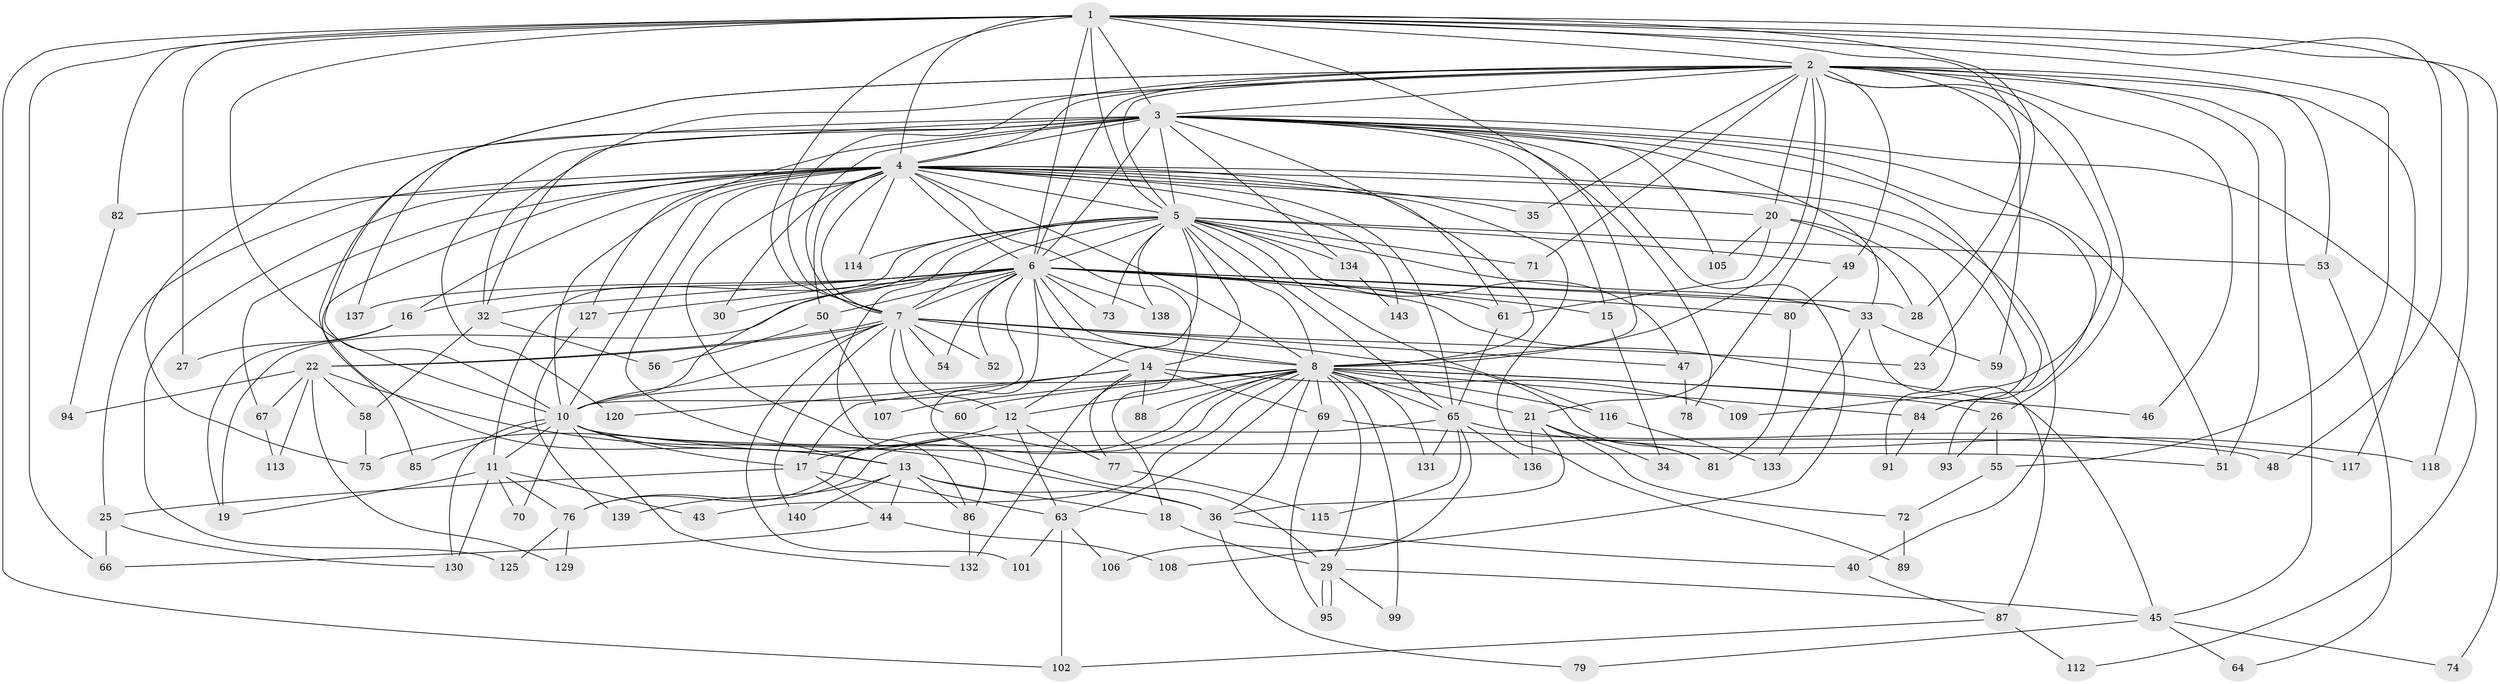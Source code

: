 // Generated by graph-tools (version 1.1) at 2025/51/02/27/25 19:51:48]
// undirected, 111 vertices, 266 edges
graph export_dot {
graph [start="1"]
  node [color=gray90,style=filled];
  1 [super="+42"];
  2 [super="+38"];
  3 [super="+9"];
  4 [super="+24"];
  5 [super="+103"];
  6 [super="+90"];
  7 [super="+110"];
  8 [super="+141"];
  10 [super="+37"];
  11 [super="+41"];
  12;
  13 [super="+142"];
  14 [super="+96"];
  15;
  16;
  17;
  18;
  19;
  20 [super="+111"];
  21 [super="+39"];
  22 [super="+128"];
  23;
  25 [super="+135"];
  26;
  27;
  28 [super="+62"];
  29 [super="+31"];
  30;
  32 [super="+119"];
  33 [super="+57"];
  34;
  35;
  36;
  40;
  43;
  44;
  45 [super="+126"];
  46;
  47;
  48;
  49;
  50;
  51 [super="+97"];
  52;
  53;
  54;
  55;
  56;
  58;
  59;
  60;
  61 [super="+122"];
  63 [super="+124"];
  64;
  65 [super="+83"];
  66 [super="+68"];
  67;
  69 [super="+104"];
  70;
  71;
  72;
  73;
  74;
  75 [super="+100"];
  76 [super="+92"];
  77;
  78;
  79;
  80;
  81 [super="+121"];
  82;
  84 [super="+98"];
  85;
  86 [super="+144"];
  87;
  88;
  89;
  91;
  93;
  94;
  95;
  99;
  101;
  102 [super="+123"];
  105;
  106;
  107;
  108;
  109;
  112;
  113;
  114;
  115;
  116;
  117;
  118;
  120;
  125;
  127;
  129;
  130;
  131;
  132 [super="+145"];
  133;
  134;
  136;
  137;
  138;
  139;
  140;
  143;
  1 -- 2;
  1 -- 3 [weight=2];
  1 -- 4 [weight=2];
  1 -- 5;
  1 -- 6;
  1 -- 7;
  1 -- 8;
  1 -- 10;
  1 -- 23;
  1 -- 27;
  1 -- 48;
  1 -- 55;
  1 -- 66;
  1 -- 74;
  1 -- 82;
  1 -- 118;
  1 -- 28;
  1 -- 102;
  2 -- 3 [weight=2];
  2 -- 4;
  2 -- 5;
  2 -- 6;
  2 -- 7;
  2 -- 8;
  2 -- 10;
  2 -- 13 [weight=2];
  2 -- 20 [weight=2];
  2 -- 21;
  2 -- 26 [weight=2];
  2 -- 32;
  2 -- 35;
  2 -- 45;
  2 -- 46;
  2 -- 49;
  2 -- 51;
  2 -- 53;
  2 -- 59;
  2 -- 71;
  2 -- 117;
  2 -- 109;
  3 -- 4 [weight=3];
  3 -- 5 [weight=2];
  3 -- 6 [weight=3];
  3 -- 7 [weight=2];
  3 -- 8 [weight=2];
  3 -- 10 [weight=2];
  3 -- 84;
  3 -- 93;
  3 -- 108;
  3 -- 112;
  3 -- 137;
  3 -- 32;
  3 -- 33;
  3 -- 134;
  3 -- 105;
  3 -- 75;
  3 -- 78;
  3 -- 15;
  3 -- 51;
  3 -- 120;
  4 -- 5;
  4 -- 6;
  4 -- 7;
  4 -- 8;
  4 -- 10;
  4 -- 13;
  4 -- 16;
  4 -- 18;
  4 -- 20;
  4 -- 25;
  4 -- 30;
  4 -- 35;
  4 -- 50;
  4 -- 61;
  4 -- 65;
  4 -- 67;
  4 -- 82;
  4 -- 84;
  4 -- 85;
  4 -- 89;
  4 -- 114;
  4 -- 125;
  4 -- 127;
  4 -- 143;
  4 -- 40;
  4 -- 86;
  5 -- 6;
  5 -- 7;
  5 -- 8;
  5 -- 10;
  5 -- 11;
  5 -- 12;
  5 -- 14;
  5 -- 33;
  5 -- 47;
  5 -- 49 [weight=2];
  5 -- 53;
  5 -- 65;
  5 -- 71;
  5 -- 73;
  5 -- 86;
  5 -- 114;
  5 -- 116;
  5 -- 134;
  5 -- 138;
  6 -- 7;
  6 -- 8;
  6 -- 10;
  6 -- 14;
  6 -- 15;
  6 -- 16;
  6 -- 19;
  6 -- 28;
  6 -- 29;
  6 -- 30;
  6 -- 50;
  6 -- 52;
  6 -- 54;
  6 -- 61;
  6 -- 73;
  6 -- 80;
  6 -- 127;
  6 -- 137;
  6 -- 138;
  6 -- 33;
  6 -- 32;
  6 -- 45;
  7 -- 8;
  7 -- 10;
  7 -- 22;
  7 -- 22;
  7 -- 23;
  7 -- 47;
  7 -- 52;
  7 -- 54;
  7 -- 60;
  7 -- 101;
  7 -- 140;
  7 -- 12;
  7 -- 81;
  8 -- 10;
  8 -- 12;
  8 -- 17;
  8 -- 21;
  8 -- 26;
  8 -- 36;
  8 -- 43;
  8 -- 46;
  8 -- 60;
  8 -- 63;
  8 -- 69;
  8 -- 76;
  8 -- 88;
  8 -- 99;
  8 -- 107;
  8 -- 116;
  8 -- 131;
  8 -- 29;
  8 -- 84;
  8 -- 65;
  10 -- 11;
  10 -- 17;
  10 -- 48;
  10 -- 70;
  10 -- 85;
  10 -- 130;
  10 -- 132;
  10 -- 13;
  10 -- 51;
  11 -- 43;
  11 -- 70;
  11 -- 76;
  11 -- 130;
  11 -- 19;
  12 -- 77;
  12 -- 75;
  12 -- 63;
  13 -- 18;
  13 -- 36;
  13 -- 44;
  13 -- 86;
  13 -- 139;
  13 -- 140;
  14 -- 69;
  14 -- 77;
  14 -- 88;
  14 -- 109;
  14 -- 120;
  14 -- 17;
  14 -- 132;
  15 -- 34;
  16 -- 19;
  16 -- 27;
  17 -- 25;
  17 -- 44;
  17 -- 63;
  18 -- 29;
  20 -- 28;
  20 -- 91;
  20 -- 105;
  20 -- 61;
  21 -- 34;
  21 -- 81;
  21 -- 136;
  21 -- 72;
  21 -- 36;
  22 -- 58;
  22 -- 67;
  22 -- 94;
  22 -- 113;
  22 -- 129;
  22 -- 36;
  25 -- 66;
  25 -- 130;
  26 -- 55;
  26 -- 93;
  29 -- 45;
  29 -- 95;
  29 -- 95;
  29 -- 99;
  32 -- 56;
  32 -- 58;
  33 -- 59;
  33 -- 87;
  33 -- 133;
  36 -- 40;
  36 -- 79;
  40 -- 87;
  44 -- 108;
  44 -- 66;
  45 -- 64;
  45 -- 74;
  45 -- 79;
  47 -- 78;
  49 -- 80;
  50 -- 56;
  50 -- 107;
  53 -- 64;
  55 -- 72;
  58 -- 75;
  61 -- 65;
  63 -- 101;
  63 -- 102;
  63 -- 106;
  65 -- 106;
  65 -- 115;
  65 -- 131;
  65 -- 76;
  65 -- 136;
  65 -- 118;
  67 -- 113;
  69 -- 117;
  69 -- 95;
  72 -- 89;
  76 -- 129;
  76 -- 125;
  77 -- 115;
  80 -- 81;
  82 -- 94;
  84 -- 91;
  86 -- 132;
  87 -- 102;
  87 -- 112;
  116 -- 133;
  127 -- 139;
  134 -- 143;
}
